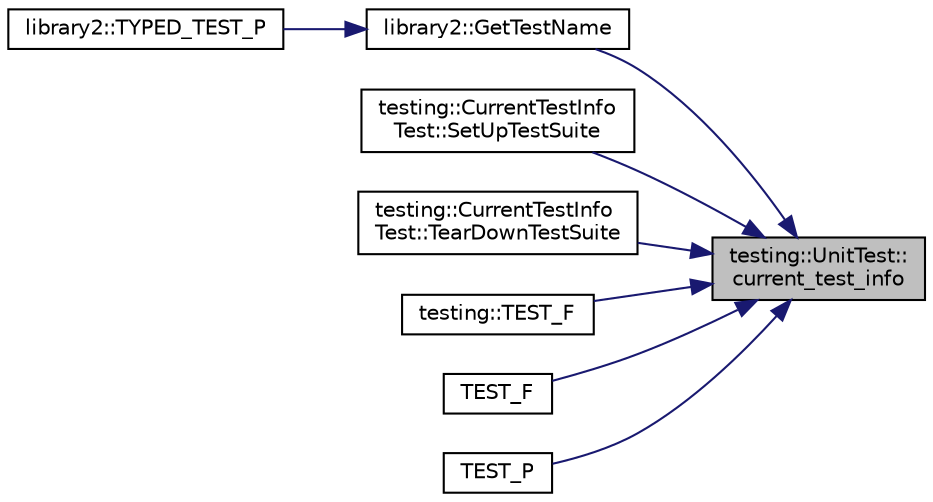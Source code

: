 digraph "testing::UnitTest::current_test_info"
{
 // LATEX_PDF_SIZE
  bgcolor="transparent";
  edge [fontname="Helvetica",fontsize="10",labelfontname="Helvetica",labelfontsize="10"];
  node [fontname="Helvetica",fontsize="10",shape=record];
  rankdir="RL";
  Node1 [label="testing::UnitTest::\lcurrent_test_info",height=0.2,width=0.4,color="black", fillcolor="grey75", style="filled", fontcolor="black",tooltip=" "];
  Node1 -> Node2 [dir="back",color="midnightblue",fontsize="10",style="solid",fontname="Helvetica"];
  Node2 [label="library2::GetTestName",height=0.2,width=0.4,color="black",URL="$namespacelibrary2.html#a56f34efa987d64d33127e8a118811b43",tooltip=" "];
  Node2 -> Node3 [dir="back",color="midnightblue",fontsize="10",style="solid",fontname="Helvetica"];
  Node3 [label="library2::TYPED_TEST_P",height=0.2,width=0.4,color="black",URL="$namespacelibrary2.html#a07db137d5c81b6d23bc95d157c9915a3",tooltip=" "];
  Node1 -> Node4 [dir="back",color="midnightblue",fontsize="10",style="solid",fontname="Helvetica"];
  Node4 [label="testing::CurrentTestInfo\lTest::SetUpTestSuite",height=0.2,width=0.4,color="black",URL="$classtesting_1_1CurrentTestInfoTest.html#a96ea319066279ee9a8472b8581fa7bbf",tooltip=" "];
  Node1 -> Node5 [dir="back",color="midnightblue",fontsize="10",style="solid",fontname="Helvetica"];
  Node5 [label="testing::CurrentTestInfo\lTest::TearDownTestSuite",height=0.2,width=0.4,color="black",URL="$classtesting_1_1CurrentTestInfoTest.html#a6d4688ba63080fe8fc44a6677503de76",tooltip=" "];
  Node1 -> Node6 [dir="back",color="midnightblue",fontsize="10",style="solid",fontname="Helvetica"];
  Node6 [label="testing::TEST_F",height=0.2,width=0.4,color="black",URL="$namespacetesting.html#aa98ab448e05f39e83f5d40c1597cf6f1",tooltip=" "];
  Node1 -> Node7 [dir="back",color="midnightblue",fontsize="10",style="solid",fontname="Helvetica"];
  Node7 [label="TEST_F",height=0.2,width=0.4,color="black",URL="$googletest-param-test-test_8cc.html#a025432fa6a1d1a07929f6897f2dfdaea",tooltip=" "];
  Node1 -> Node8 [dir="back",color="midnightblue",fontsize="10",style="solid",fontname="Helvetica"];
  Node8 [label="TEST_P",height=0.2,width=0.4,color="black",URL="$googletest-param-test-test_8cc.html#a1f8ae152b21130f3ca99bdeab97e872a",tooltip=" "];
}
